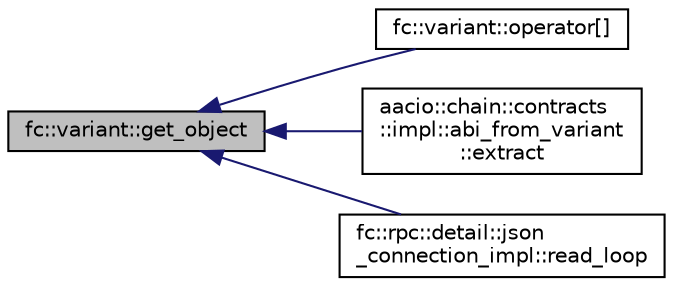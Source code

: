 digraph "fc::variant::get_object"
{
  edge [fontname="Helvetica",fontsize="10",labelfontname="Helvetica",labelfontsize="10"];
  node [fontname="Helvetica",fontsize="10",shape=record];
  rankdir="LR";
  Node21 [label="fc::variant::get_object",height=0.2,width=0.4,color="black", fillcolor="grey75", style="filled", fontcolor="black"];
  Node21 -> Node22 [dir="back",color="midnightblue",fontsize="10",style="solid"];
  Node22 [label="fc::variant::operator[]",height=0.2,width=0.4,color="black", fillcolor="white", style="filled",URL="$classfc_1_1variant.html#afc8519b6b2c1c192506a10289196cbf5"];
  Node21 -> Node23 [dir="back",color="midnightblue",fontsize="10",style="solid"];
  Node23 [label="aacio::chain::contracts\l::impl::abi_from_variant\l::extract",height=0.2,width=0.4,color="black", fillcolor="white", style="filled",URL="$structaacio_1_1chain_1_1contracts_1_1impl_1_1abi__from__variant.html#a94db60a8aa274449117af1b9e5c18bba"];
  Node21 -> Node24 [dir="back",color="midnightblue",fontsize="10",style="solid"];
  Node24 [label="fc::rpc::detail::json\l_connection_impl::read_loop",height=0.2,width=0.4,color="black", fillcolor="white", style="filled",URL="$classfc_1_1rpc_1_1detail_1_1json__connection__impl.html#a0f5c981d6620a6a6a3c659aa3a6a23e4"];
}
